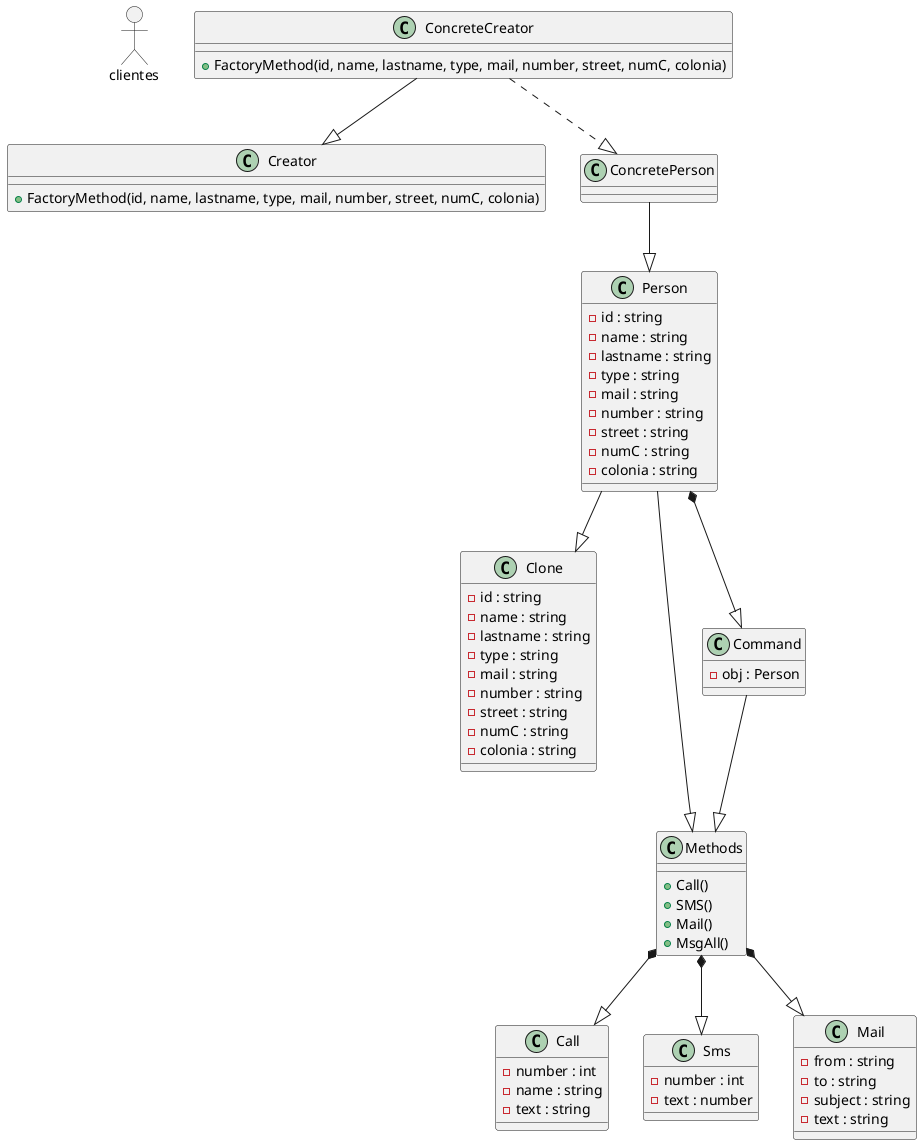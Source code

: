 @startuml

mix_actor clientes

class Creator{
    +FactoryMethod(id, name, lastname, type, mail, number, street, numC, colonia)
}

class ConcreteCreator{
    +FactoryMethod(id, name, lastname, type, mail, number, street, numC, colonia)
}

class ConcretePerson{

}

class Person{
    - id : string
    - name : string
    - lastname : string
    - type : string
    - mail : string
    - number : string
    - street : string
    - numC : string
    - colonia : string
}

class Clone{
    - id : string
    - name : string
    - lastname : string
    - type : string
    - mail : string
    - number : string
    - street : string
    - numC : string
    - colonia : string
}

class Methods{
    +Call()
    +SMS()
    +Mail()
    +MsgAll()
}

class Call{
    - number : int
    - name : string
    - text : string
}

class Sms{
    - number : int
    - text : number
}
class Mail{
    - from : string
    - to : string
    - subject : string
    - text : string

}

class Command{
    - obj : Person
}

Person*--|>Command
Command--|>Methods
Person--|>Clone
Methods*--|>Sms
Methods*--|>Mail
Methods*--|>Call
ConcreteCreator --|> Creator
ConcreteCreator ..|> ConcretePerson
ConcretePerson --|> Person
Person --|> Methods
@end
